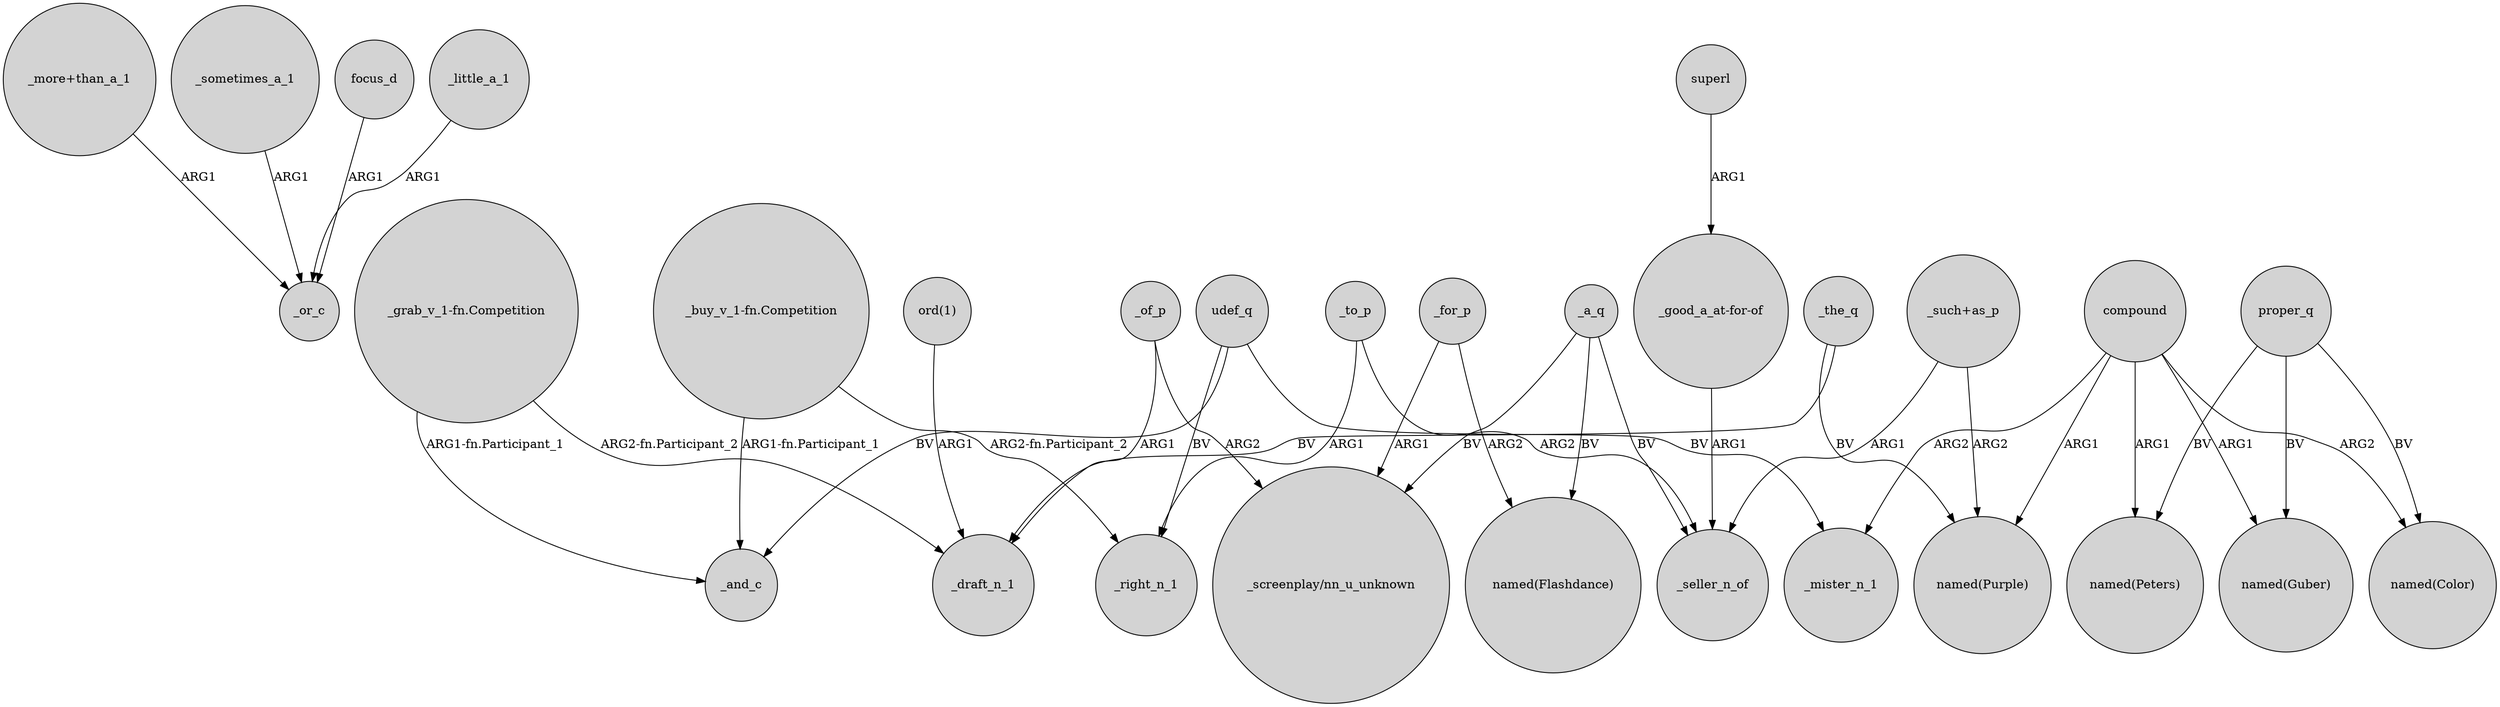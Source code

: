 digraph {
	node [shape=circle style=filled]
	"_more+than_a_1" -> _or_c [label=ARG1]
	"_such+as_p" -> "named(Purple)" [label=ARG2]
	superl -> "_good_a_at-for-of" [label=ARG1]
	_a_q -> "_screenplay/nn_u_unknown" [label=BV]
	"_such+as_p" -> _seller_n_of [label=ARG1]
	compound -> _mister_n_1 [label=ARG2]
	compound -> "named(Peters)" [label=ARG1]
	"_grab_v_1-fn.Competition" -> _and_c [label="ARG1-fn.Participant_1"]
	compound -> "named(Color)" [label=ARG2]
	proper_q -> "named(Peters)" [label=BV]
	_the_q -> _draft_n_1 [label=BV]
	_sometimes_a_1 -> _or_c [label=ARG1]
	proper_q -> "named(Color)" [label=BV]
	udef_q -> _right_n_1 [label=BV]
	"_grab_v_1-fn.Competition" -> _draft_n_1 [label="ARG2-fn.Participant_2"]
	udef_q -> _mister_n_1 [label=BV]
	udef_q -> _and_c [label=BV]
	"ord(1)" -> _draft_n_1 [label=ARG1]
	focus_d -> _or_c [label=ARG1]
	_little_a_1 -> _or_c [label=ARG1]
	compound -> "named(Purple)" [label=ARG1]
	_of_p -> "_screenplay/nn_u_unknown" [label=ARG2]
	_for_p -> "_screenplay/nn_u_unknown" [label=ARG1]
	_to_p -> _right_n_1 [label=ARG1]
	"_buy_v_1-fn.Competition" -> _right_n_1 [label="ARG2-fn.Participant_2"]
	_the_q -> "named(Purple)" [label=BV]
	_of_p -> _draft_n_1 [label=ARG1]
	_a_q -> "named(Flashdance)" [label=BV]
	proper_q -> "named(Guber)" [label=BV]
	"_good_a_at-for-of" -> _seller_n_of [label=ARG1]
	_a_q -> _seller_n_of [label=BV]
	_for_p -> "named(Flashdance)" [label=ARG2]
	"_buy_v_1-fn.Competition" -> _and_c [label="ARG1-fn.Participant_1"]
	_to_p -> _seller_n_of [label=ARG2]
	compound -> "named(Guber)" [label=ARG1]
}
